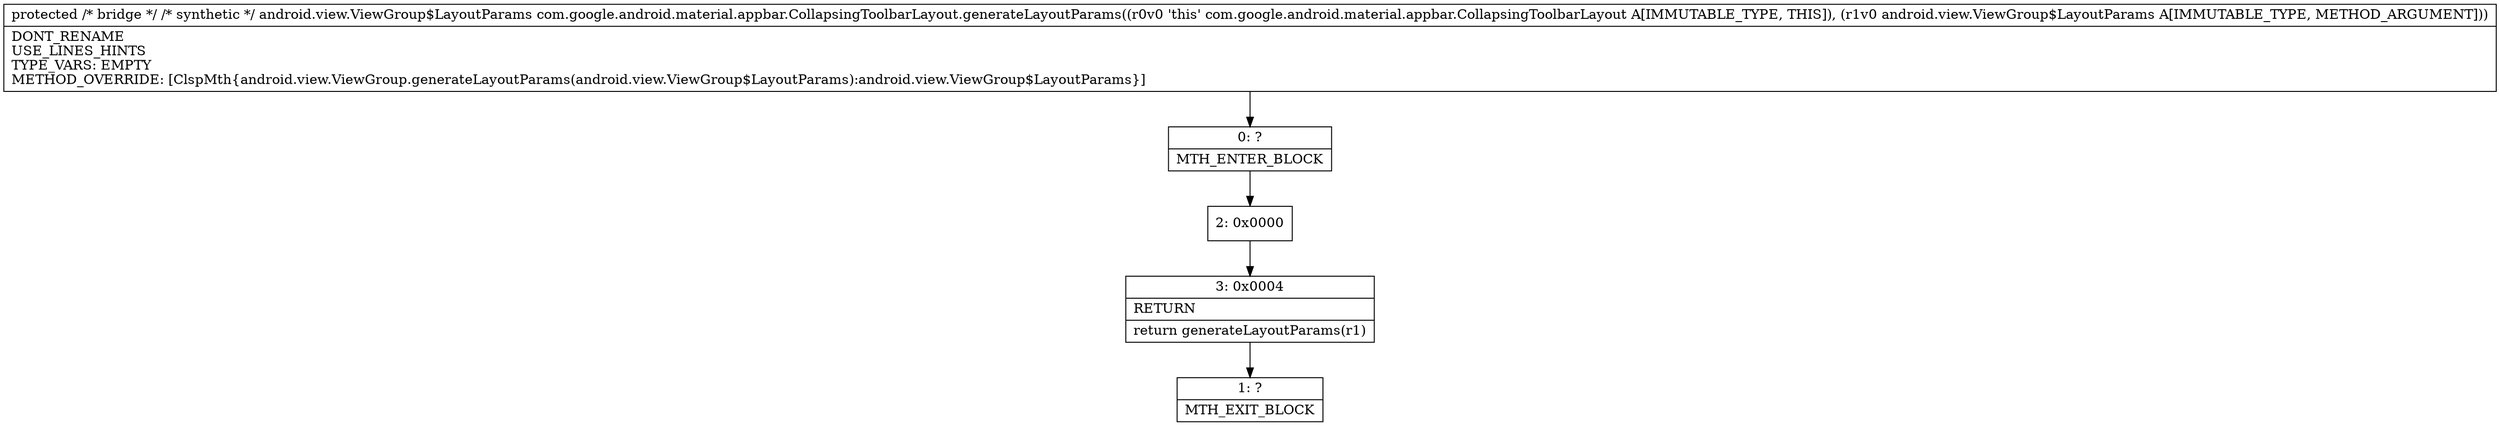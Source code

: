 digraph "CFG forcom.google.android.material.appbar.CollapsingToolbarLayout.generateLayoutParams(Landroid\/view\/ViewGroup$LayoutParams;)Landroid\/view\/ViewGroup$LayoutParams;" {
Node_0 [shape=record,label="{0\:\ ?|MTH_ENTER_BLOCK\l}"];
Node_2 [shape=record,label="{2\:\ 0x0000}"];
Node_3 [shape=record,label="{3\:\ 0x0004|RETURN\l|return generateLayoutParams(r1)\l}"];
Node_1 [shape=record,label="{1\:\ ?|MTH_EXIT_BLOCK\l}"];
MethodNode[shape=record,label="{protected \/* bridge *\/ \/* synthetic *\/ android.view.ViewGroup$LayoutParams com.google.android.material.appbar.CollapsingToolbarLayout.generateLayoutParams((r0v0 'this' com.google.android.material.appbar.CollapsingToolbarLayout A[IMMUTABLE_TYPE, THIS]), (r1v0 android.view.ViewGroup$LayoutParams A[IMMUTABLE_TYPE, METHOD_ARGUMENT]))  | DONT_RENAME\lUSE_LINES_HINTS\lTYPE_VARS: EMPTY\lMETHOD_OVERRIDE: [ClspMth\{android.view.ViewGroup.generateLayoutParams(android.view.ViewGroup$LayoutParams):android.view.ViewGroup$LayoutParams\}]\l}"];
MethodNode -> Node_0;Node_0 -> Node_2;
Node_2 -> Node_3;
Node_3 -> Node_1;
}

